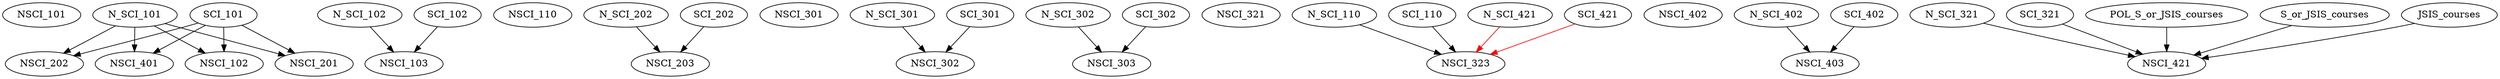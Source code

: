 digraph G {
    NSCI_101;
    edge [color=black];
    N_SCI_101 -> NSCI_102;
    SCI_101 -> NSCI_102;
    edge [color=black];
    N_SCI_102 -> NSCI_103;
    SCI_102 -> NSCI_103;
    NSCI_110;
    edge [color=black];
    N_SCI_101 -> NSCI_201;
    SCI_101 -> NSCI_201;
    edge [color=black];
    N_SCI_101 -> NSCI_202;
    SCI_101 -> NSCI_202;
    edge [color=black];
    N_SCI_202 -> NSCI_203;
    SCI_202 -> NSCI_203;
    NSCI_301;
    edge [color=black];
    N_SCI_301 -> NSCI_302;
    SCI_301 -> NSCI_302;
    edge [color=black];
    N_SCI_302 -> NSCI_303;
    SCI_302 -> NSCI_303;
    NSCI_321;
    edge [color=black];
    N_SCI_110 -> NSCI_323;
    SCI_110 -> NSCI_323;
    edge [color=red];
    N_SCI_421 -> NSCI_323;
    SCI_421 -> NSCI_323;
    edge [color=black];
    N_SCI_101 -> NSCI_401;
    SCI_101 -> NSCI_401;
    NSCI_402;
    edge [color=black];
    N_SCI_402 -> NSCI_403;
    SCI_402 -> NSCI_403;
    edge [color=black];
    N_SCI_321 -> NSCI_421;
    SCI_321 -> NSCI_421;
    POL_S_or_JSIS_courses -> NSCI_421;
    S_or_JSIS_courses -> NSCI_421;
    JSIS_courses -> NSCI_421;
}
